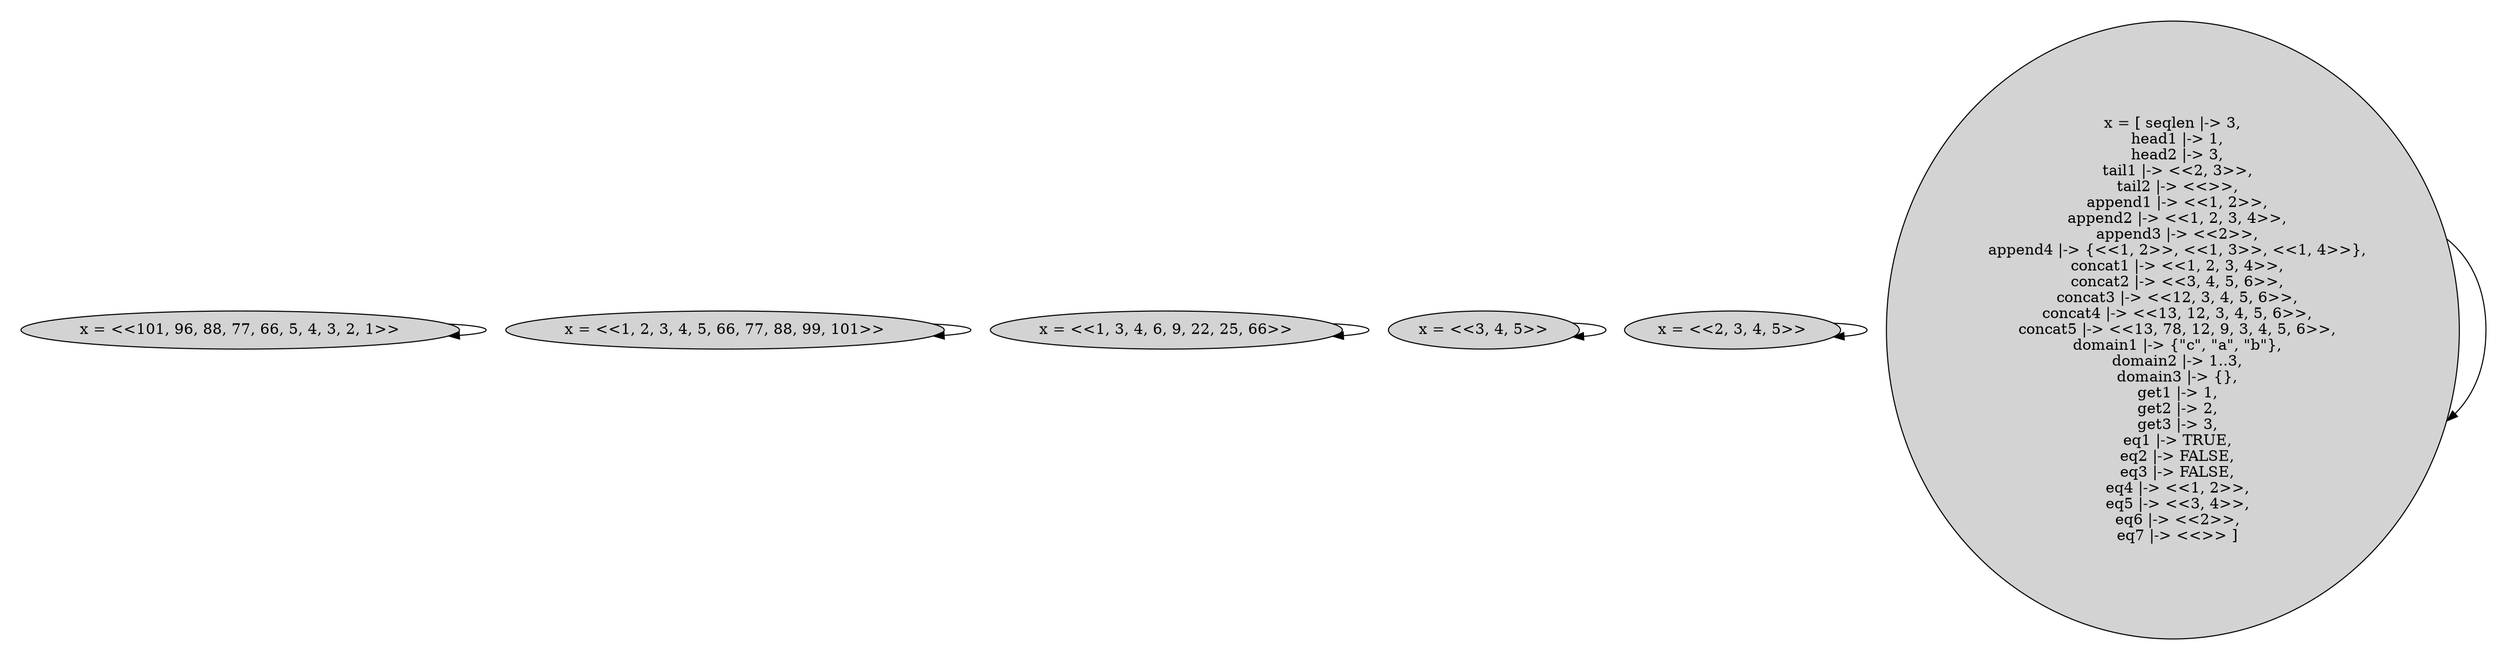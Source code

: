 strict digraph DiskGraph {
nodesep=0.35;
subgraph cluster_graph {
color="white";
-8740646685992706372 [label="x = [ seqlen |-> 3,\n  head1 |-> 1,\n  head2 |-> 3,\n  tail1 |-> <<2, 3>>,\n  tail2 |-> <<>>,\n  append1 |-> <<1, 2>>,\n  append2 |-> <<1, 2, 3, 4>>,\n  append3 |-> <<2>>,\n  append4 |-> {<<1, 2>>, <<1, 3>>, <<1, 4>>},\n  concat1 |-> <<1, 2, 3, 4>>,\n  concat2 |-> <<3, 4, 5, 6>>,\n  concat3 |-> <<12, 3, 4, 5, 6>>,\n  concat4 |-> <<13, 12, 3, 4, 5, 6>>,\n  concat5 |-> <<13, 78, 12, 9, 3, 4, 5, 6>>,\n  domain1 |-> {\"c\", \"a\", \"b\"},\n  domain2 |-> 1..3,\n  domain3 |-> {},\n  get1 |-> 1,\n  get2 |-> 2,\n  get3 |-> 3,\n  eq1 |-> TRUE,\n  eq2 |-> FALSE,\n  eq3 |-> FALSE,\n  eq4 |-> <<1, 2>>,\n  eq5 |-> <<3, 4>>,\n  eq6 |-> <<2>>,\n  eq7 |-> <<>> ]",style = filled]
6803286362328782140 [label="x = <<2, 3, 4, 5>>",style = filled]
6687976021514864006 [label="x = <<3, 4, 5>>",style = filled]
-7701169267860954429 [label="x = <<1, 3, 4, 6, 9, 22, 25, 66>>",style = filled]
689373647373316755 [label="x = <<1, 2, 3, 4, 5, 66, 77, 88, 99, 101>>",style = filled]
-6289601675144128187 [label="x = <<101, 96, 88, 77, 66, 5, 4, 3, 2, 1>>",style = filled]
-8740646685992706372 -> -8740646685992706372 [label="",color="black",fontcolor="black"];
6803286362328782140 -> 6803286362328782140 [label="",color="black",fontcolor="black"];
6687976021514864006 -> 6687976021514864006 [label="",color="black",fontcolor="black"];
-7701169267860954429 -> -7701169267860954429 [label="",color="black",fontcolor="black"];
689373647373316755 -> 689373647373316755 [label="",color="black",fontcolor="black"];
-6289601675144128187 -> -6289601675144128187 [label="",color="black",fontcolor="black"];
{rank = same; -7701169267860954429;-8740646685992706372;6803286362328782140;6687976021514864006;689373647373316755;-6289601675144128187;}
}
}